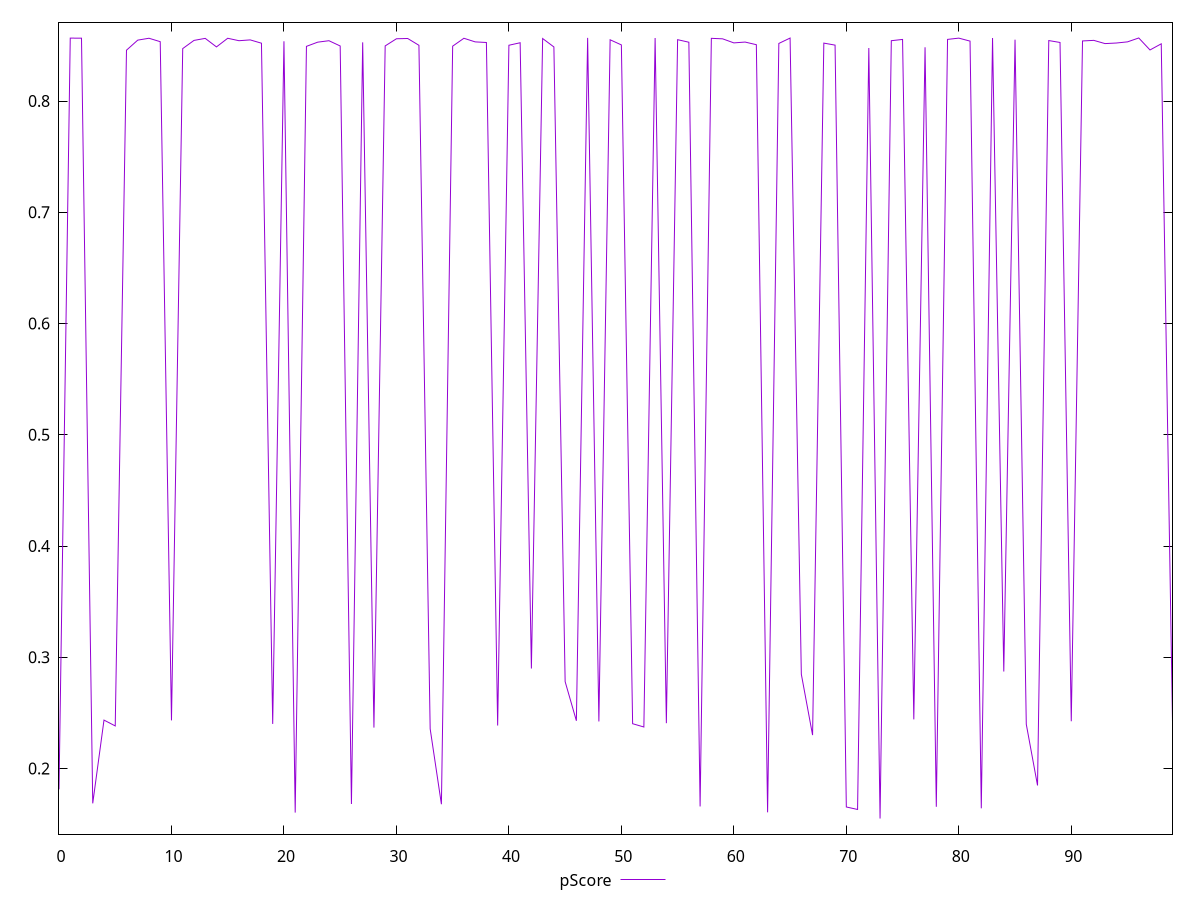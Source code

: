 reset

$pScore <<EOF
0 0.18126401472399184
1 0.8565680991522457
2 0.8564913833389027
3 0.1686595406642365
4 0.24350646252446817
5 0.2382553734342545
6 0.8456982283806779
7 0.8547463051534778
8 0.856440539333523
9 0.8533508167636524
10 0.24322035152378563
11 0.8471304350738025
12 0.854489634434589
13 0.8563332621604658
14 0.848650659760948
15 0.8564199213823178
16 0.8542224707481962
17 0.8549546128609979
18 0.8519837437771831
19 0.24004402830593718
20 0.8537165887994952
21 0.160355666475806
22 0.8491437777533555
23 0.8529187281310102
24 0.8542226616653605
25 0.8494863151620419
26 0.16806992050123298
27 0.8527465418024093
28 0.23676921325191452
29 0.84953848019609
30 0.8559733242987115
31 0.8562302132047268
32 0.8501026844016664
33 0.23567951855825653
34 0.16787638979094716
35 0.8493228556460903
36 0.8564228729015155
37 0.8531738559440982
38 0.8526190215066709
39 0.23859240771831525
40 0.8501408658354109
41 0.8523933132062534
42 0.2898310914976776
43 0.8561974319955074
44 0.8486088828985712
45 0.27808951618257666
46 0.2428915839021477
47 0.856743386550748
48 0.2422959725905513
49 0.8550657368585727
50 0.8504448922892037
51 0.24025809363227424
52 0.23729955130944697
53 0.8566561751807902
54 0.24071515521265324
55 0.855147205798214
56 0.8528676513736616
57 0.16588158536691583
58 0.8563594097730602
59 0.8559228698852153
60 0.852270490155176
61 0.8530105589224699
62 0.8506473688060268
63 0.16061868437848165
64 0.8517602089243111
65 0.8566167754834487
66 0.28470863435609467
67 0.23002177999673967
68 0.8520755097903424
69 0.85025688794352
70 0.16540875560055923
71 0.16316503750647027
72 0.8476802036054109
73 0.1550275229216206
74 0.8542372983466866
75 0.8553665714229594
76 0.24414376058106135
77 0.8483513165699555
78 0.16555621004087473
79 0.8554037640781342
80 0.856542177828557
81 0.8538665315639502
82 0.1641942353360324
83 0.8566498546721508
84 0.2871431846270043
85 0.8551829616089359
86 0.2397627173699146
87 0.18475272382277552
88 0.8543552185886599
89 0.8526524716483717
90 0.242488302819859
91 0.854008558803405
92 0.8545322384239733
93 0.851631193333758
94 0.8521407991591081
95 0.8531891732590932
96 0.8566871440243603
97 0.8459049447269699
98 0.8514317503895756
99 0.24218785366494544
EOF

set key outside below
set xrange [0:99]
set yrange [0.14099320564903803:0.8707777038233305]
set trange [0.14099320564903803:0.8707777038233305]
set terminal svg size 640, 500 enhanced background rgb 'white'
set output "reports/report_00033_2021-03-01T14-23-16.841Z/first-meaningful-paint/samples/astro-inner/pScore/values.svg"

plot $pScore title "pScore" with line

reset
